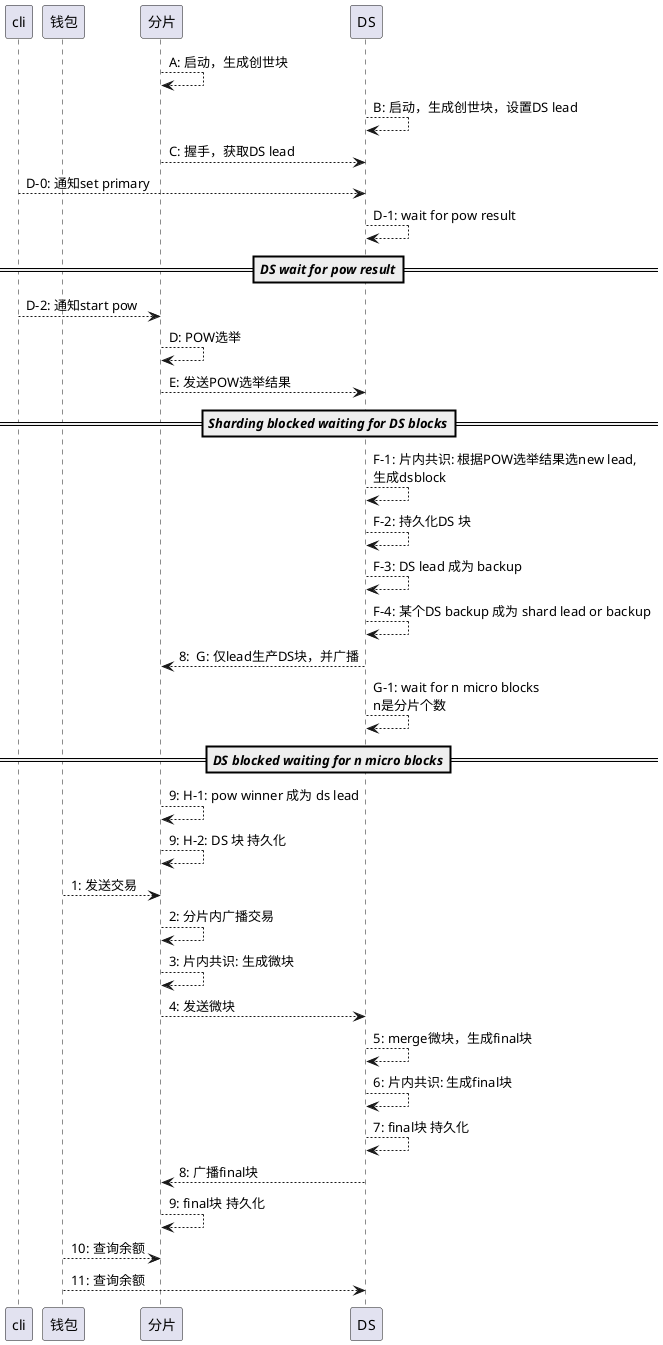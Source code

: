 @startuml


participant cli

participant 钱包
participant 分片
participant DS


分片 ---> 分片:   A: 启动，生成创世块
DS ---> DS:     B: 启动，生成创世块，设置DS lead
分片 ---> DS:    C: 握手，获取DS lead


cli ---> DS:     D-0: 通知set primary
DS ---> DS:      D-1: wait for pow result
============DS wait for pow result==

cli ---> 分片:    D-2: 通知start pow
分片 ---> 分片:   D: POW选举
分片 ---> DS:    E: 发送POW选举结果
============Sharding blocked waiting for DS blocks==

DS ---> DS:     F-1: 片内共识: 根据POW选举结果选new lead,\n生成dsblock
DS ---> DS:     F-2: 持久化DS 块
DS ---> DS:     F-3: DS lead 成为 backup
DS ---> DS:     F-4: 某个DS backup 成为 shard lead or backup
DS ---> 分片:8:  G: 仅lead生产DS块，并广播

DS ---> DS:     G-1: wait for n micro blocks\nn是分片个数
============DS blocked waiting for n micro blocks==

分片 ---> 分片:9: H-1: pow winner 成为 ds lead
分片 ---> 分片:9: H-2: DS 块 持久化


钱包 ---> 分片: 1: 发送交易
分片 ---> 分片: 2: 分片内广播交易
分片 ---> 分片: 3: 片内共识: 生成微块
分片 ---> DS:  4: 发送微块


DS ---> DS:   5: merge微块，生成final块
DS ---> DS:   6: 片内共识: 生成final块
DS ---> DS:   7: final块 持久化
DS ---> 分片:  8: 广播final块
分片 ---> 分片: 9: final块 持久化
钱包 ---> 分片:10: 查询余额
钱包 ---> DS: 11: 查询余额

@enduml